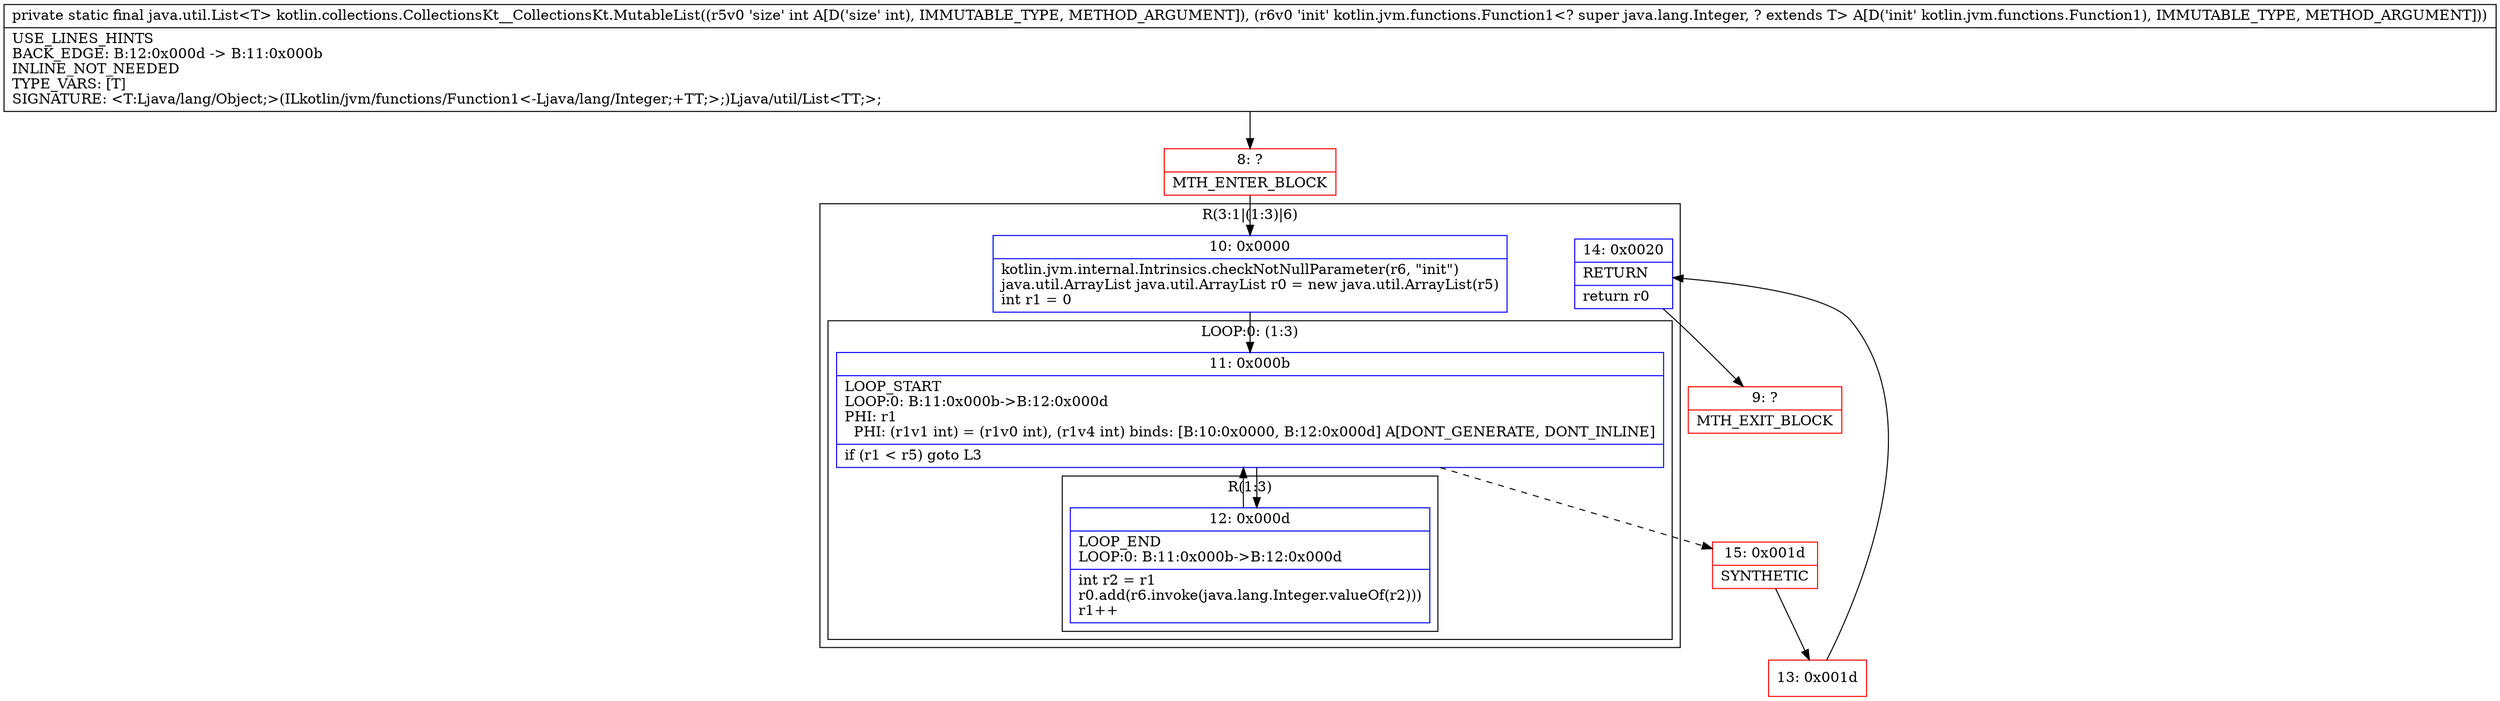 digraph "CFG forkotlin.collections.CollectionsKt__CollectionsKt.MutableList(ILkotlin\/jvm\/functions\/Function1;)Ljava\/util\/List;" {
subgraph cluster_Region_1389380179 {
label = "R(3:1|(1:3)|6)";
node [shape=record,color=blue];
Node_10 [shape=record,label="{10\:\ 0x0000|kotlin.jvm.internal.Intrinsics.checkNotNullParameter(r6, \"init\")\ljava.util.ArrayList java.util.ArrayList r0 = new java.util.ArrayList(r5)\lint r1 = 0\l}"];
subgraph cluster_LoopRegion_640583974 {
label = "LOOP:0: (1:3)";
node [shape=record,color=blue];
Node_11 [shape=record,label="{11\:\ 0x000b|LOOP_START\lLOOP:0: B:11:0x000b\-\>B:12:0x000d\lPHI: r1 \l  PHI: (r1v1 int) = (r1v0 int), (r1v4 int) binds: [B:10:0x0000, B:12:0x000d] A[DONT_GENERATE, DONT_INLINE]\l|if (r1 \< r5) goto L3\l}"];
subgraph cluster_Region_724967720 {
label = "R(1:3)";
node [shape=record,color=blue];
Node_12 [shape=record,label="{12\:\ 0x000d|LOOP_END\lLOOP:0: B:11:0x000b\-\>B:12:0x000d\l|int r2 = r1\lr0.add(r6.invoke(java.lang.Integer.valueOf(r2)))\lr1++\l}"];
}
}
Node_14 [shape=record,label="{14\:\ 0x0020|RETURN\l|return r0\l}"];
}
Node_8 [shape=record,color=red,label="{8\:\ ?|MTH_ENTER_BLOCK\l}"];
Node_15 [shape=record,color=red,label="{15\:\ 0x001d|SYNTHETIC\l}"];
Node_13 [shape=record,color=red,label="{13\:\ 0x001d}"];
Node_9 [shape=record,color=red,label="{9\:\ ?|MTH_EXIT_BLOCK\l}"];
MethodNode[shape=record,label="{private static final java.util.List\<T\> kotlin.collections.CollectionsKt__CollectionsKt.MutableList((r5v0 'size' int A[D('size' int), IMMUTABLE_TYPE, METHOD_ARGUMENT]), (r6v0 'init' kotlin.jvm.functions.Function1\<? super java.lang.Integer, ? extends T\> A[D('init' kotlin.jvm.functions.Function1), IMMUTABLE_TYPE, METHOD_ARGUMENT]))  | USE_LINES_HINTS\lBACK_EDGE: B:12:0x000d \-\> B:11:0x000b\lINLINE_NOT_NEEDED\lTYPE_VARS: [T]\lSIGNATURE: \<T:Ljava\/lang\/Object;\>(ILkotlin\/jvm\/functions\/Function1\<\-Ljava\/lang\/Integer;+TT;\>;)Ljava\/util\/List\<TT;\>;\l}"];
MethodNode -> Node_8;Node_10 -> Node_11;
Node_11 -> Node_12;
Node_11 -> Node_15[style=dashed];
Node_12 -> Node_11;
Node_14 -> Node_9;
Node_8 -> Node_10;
Node_15 -> Node_13;
Node_13 -> Node_14;
}

